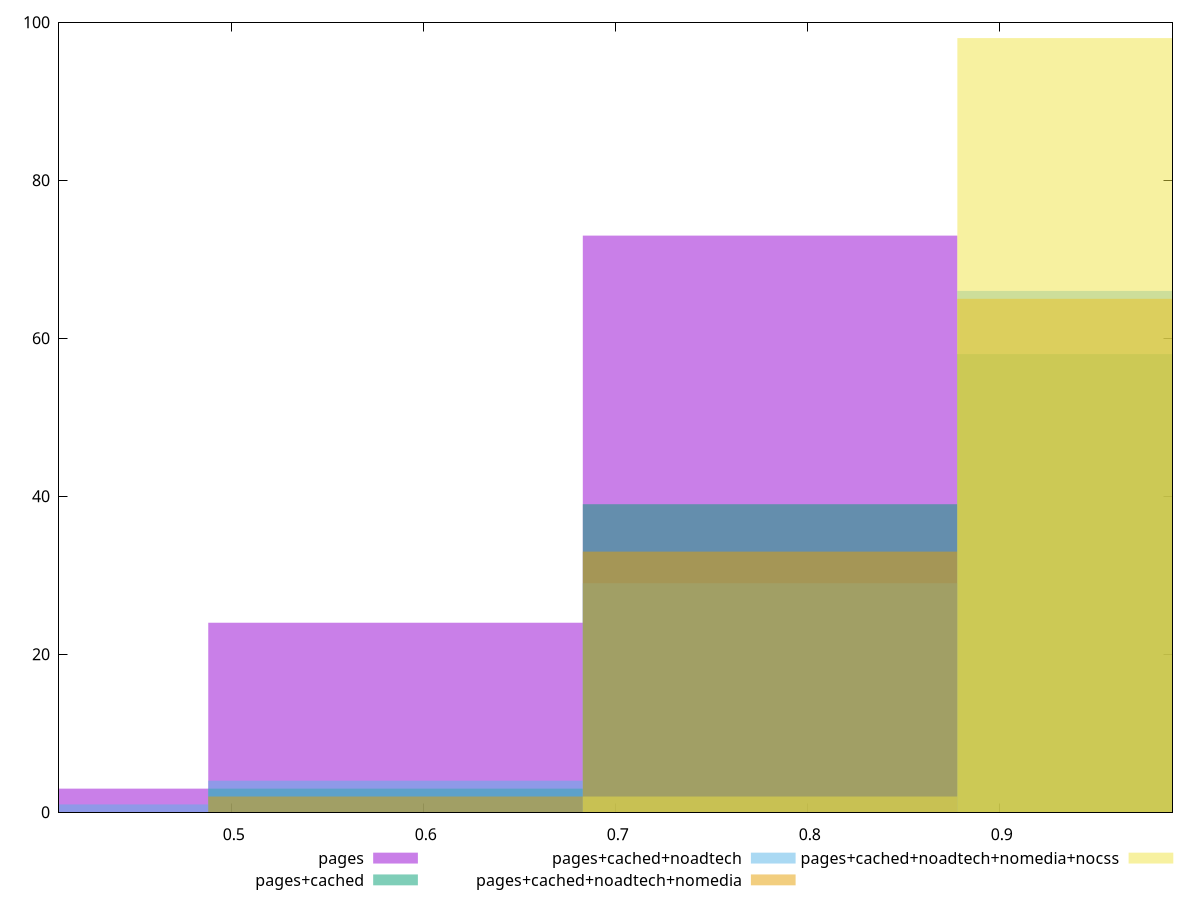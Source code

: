 reset

$pages <<EOF
0.5852905922865435 24
0.780387456382058 73
0.390193728191029 3
EOF

$pagesCached <<EOF
0.780387456382058 39
0.9754843204775725 58
0.5852905922865435 3
EOF

$pagesCachedNoadtech <<EOF
0.5852905922865435 4
0.9754843204775725 66
0.780387456382058 29
0.390193728191029 1
EOF

$pagesCachedNoadtechNomedia <<EOF
0.780387456382058 33
0.9754843204775725 65
0.5852905922865435 2
EOF

$pagesCachedNoadtechNomediaNocss <<EOF
0.780387456382058 2
0.9754843204775725 98
EOF

set key outside below
set boxwidth 0.1950968640955145
set xrange [0.41:0.99]
set yrange [0:100]
set trange [0:100]
set style fill transparent solid 0.5 noborder
set terminal svg size 640, 530 enhanced background rgb 'white'
set output "report_00015_2021-02-09T16-11-33.973Z/first-meaningful-paint/comparison/histogram/all_score.svg"

plot $pages title "pages" with boxes, \
     $pagesCached title "pages+cached" with boxes, \
     $pagesCachedNoadtech title "pages+cached+noadtech" with boxes, \
     $pagesCachedNoadtechNomedia title "pages+cached+noadtech+nomedia" with boxes, \
     $pagesCachedNoadtechNomediaNocss title "pages+cached+noadtech+nomedia+nocss" with boxes

reset
